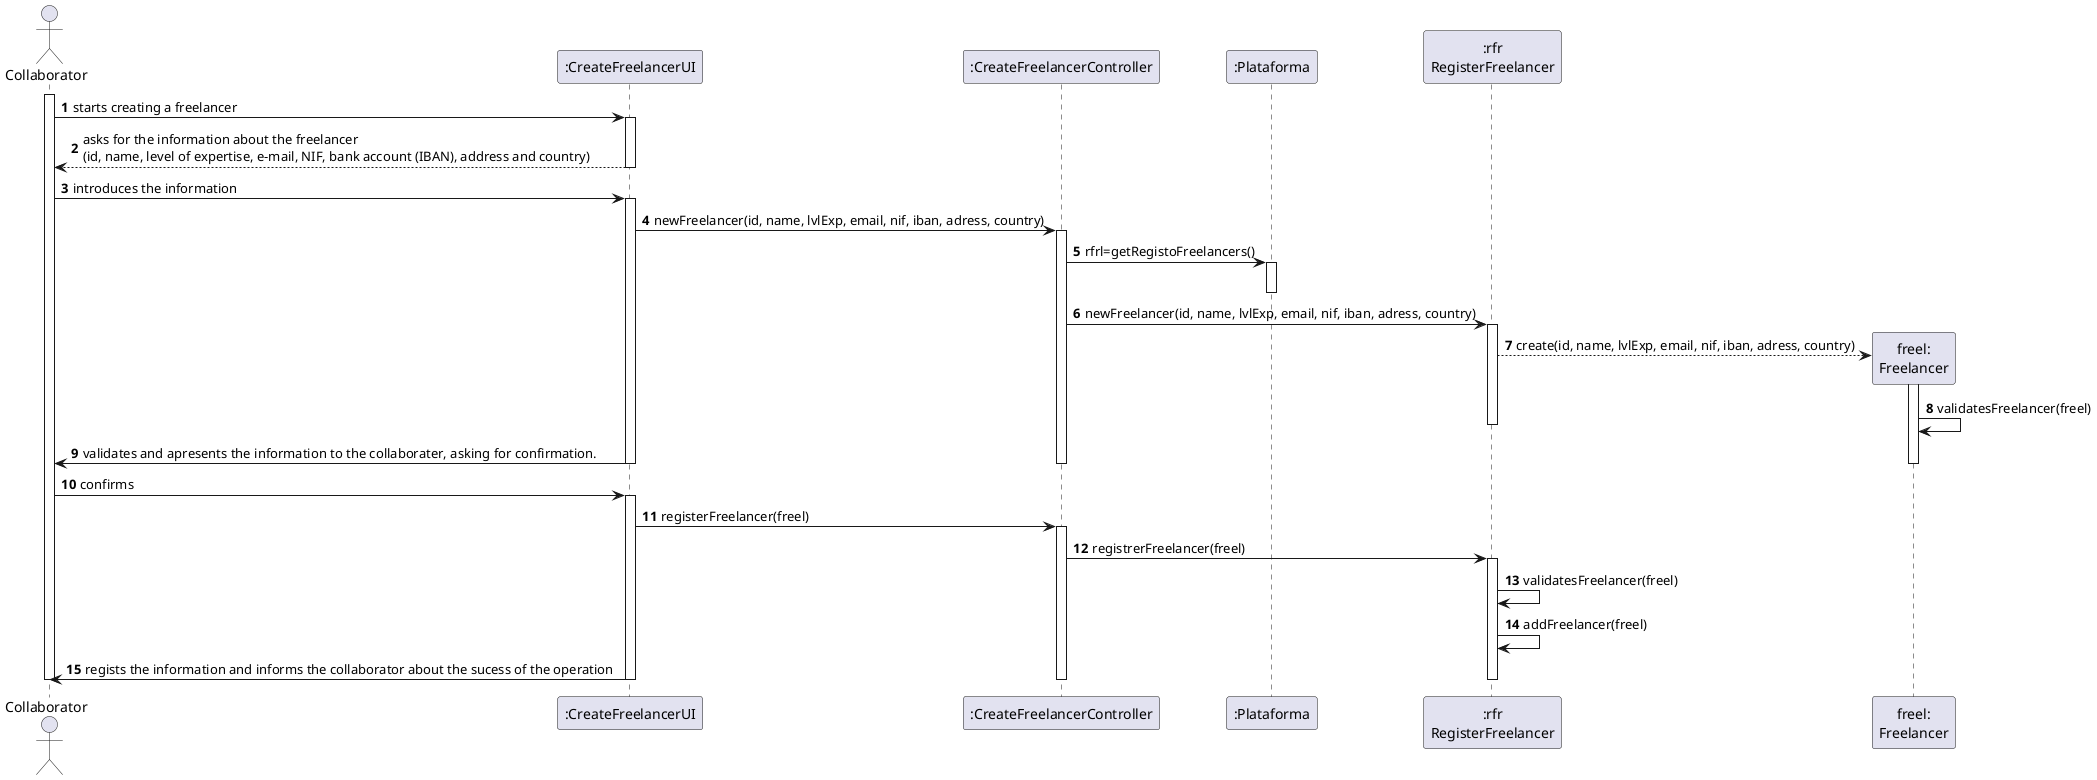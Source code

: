 @startuml
autonumber

actor "Collaborator" as CO
participant ":CreateFreelancerUI" as UI
participant ":CreateFreelancerController" as CTRL
participant ":Plataforma" as PLAT
participant ":rfr\nRegisterFreelancer" as RFR
participant "freel:\nFreelancer" as FREEL

activate CO
CO -> UI : starts creating a freelancer
activate UI

UI --> CO : asks for the information about the freelancer \n(id, name, level of expertise, e-mail, NIF, bank account (IBAN), address and country)
deactivate UI

CO -> UI : introduces the information
activate UI

UI -> CTRL : newFreelancer(id, name, lvlExp, email, nif, iban, adress, country)
activate CTRL

CTRL -> PLAT: rfrl=getRegistoFreelancers()
activate PLAT
deactivate PLAT

CTRL -> RFR : newFreelancer(id, name, lvlExp, email, nif, iban, adress, country)
activate RFR
RFR --> FREEL**: create(id, name, lvlExp, email, nif, iban, adress, country)
activate FREEL

FREEL -> FREEL : validatesFreelancer(freel)
deactivate RFR

UI -> CO : validates and apresents the information to the collaborater, asking for confirmation.
deactivate FREEL
deactivate CTRL
deactivate UI

CO -> UI : confirms
activate UI

UI -> CTRL : registerFreelancer(freel)
activate CTRL

CTRL -> RFR : registrerFreelancer(freel)
activate RFR 

RFR -> RFR : validatesFreelancer(freel)
RFR -> RFR : addFreelancer(freel)

UI -> CO : regists the information and informs the collaborator about the sucess of the operation
deactivate RFR
deactivate CTRL
deactivate UI

deactivate CO


@enduml
